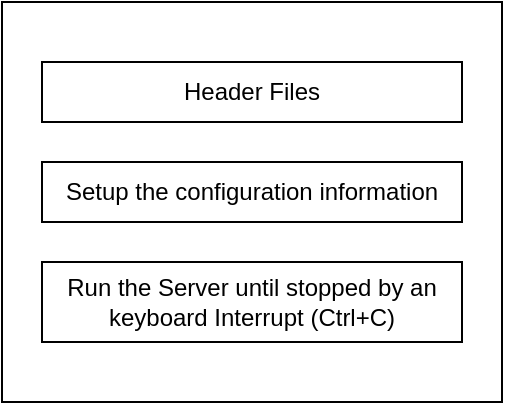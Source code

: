 <mxfile version="14.5.1" type="github">
  <diagram id="5YsEo3V4YOLxfJX5qnM3" name="Page-1">
    <mxGraphModel dx="1350" dy="804" grid="1" gridSize="10" guides="1" tooltips="1" connect="1" arrows="1" fold="1" page="1" pageScale="1" pageWidth="850" pageHeight="1100" math="0" shadow="0">
      <root>
        <mxCell id="0" />
        <mxCell id="1" parent="0" />
        <mxCell id="Xof1aFgPI4b9zUl3U5y1-1" value="" style="rounded=0;whiteSpace=wrap;html=1;" vertex="1" parent="1">
          <mxGeometry x="310" y="160" width="250" height="200" as="geometry" />
        </mxCell>
        <mxCell id="Xof1aFgPI4b9zUl3U5y1-2" value="Header Files" style="rounded=0;whiteSpace=wrap;html=1;" vertex="1" parent="1">
          <mxGeometry x="330" y="190" width="210" height="30" as="geometry" />
        </mxCell>
        <mxCell id="Xof1aFgPI4b9zUl3U5y1-3" value="Setup the configuration information" style="rounded=0;whiteSpace=wrap;html=1;" vertex="1" parent="1">
          <mxGeometry x="330" y="240" width="210" height="30" as="geometry" />
        </mxCell>
        <mxCell id="Xof1aFgPI4b9zUl3U5y1-4" value="Run the Server until stopped by an keyboard Interrupt (Ctrl+C)" style="rounded=0;whiteSpace=wrap;html=1;" vertex="1" parent="1">
          <mxGeometry x="330" y="290" width="210" height="40" as="geometry" />
        </mxCell>
      </root>
    </mxGraphModel>
  </diagram>
</mxfile>
